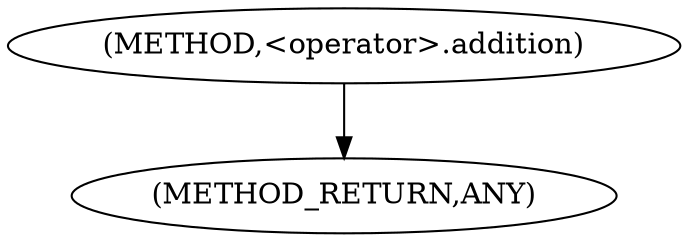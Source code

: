 digraph "&lt;operator&gt;.addition" {  
"99956" [label = <(METHOD,&lt;operator&gt;.addition)> ]
"99959" [label = <(METHOD_RETURN,ANY)> ]
  "99956" -> "99959" 
}
